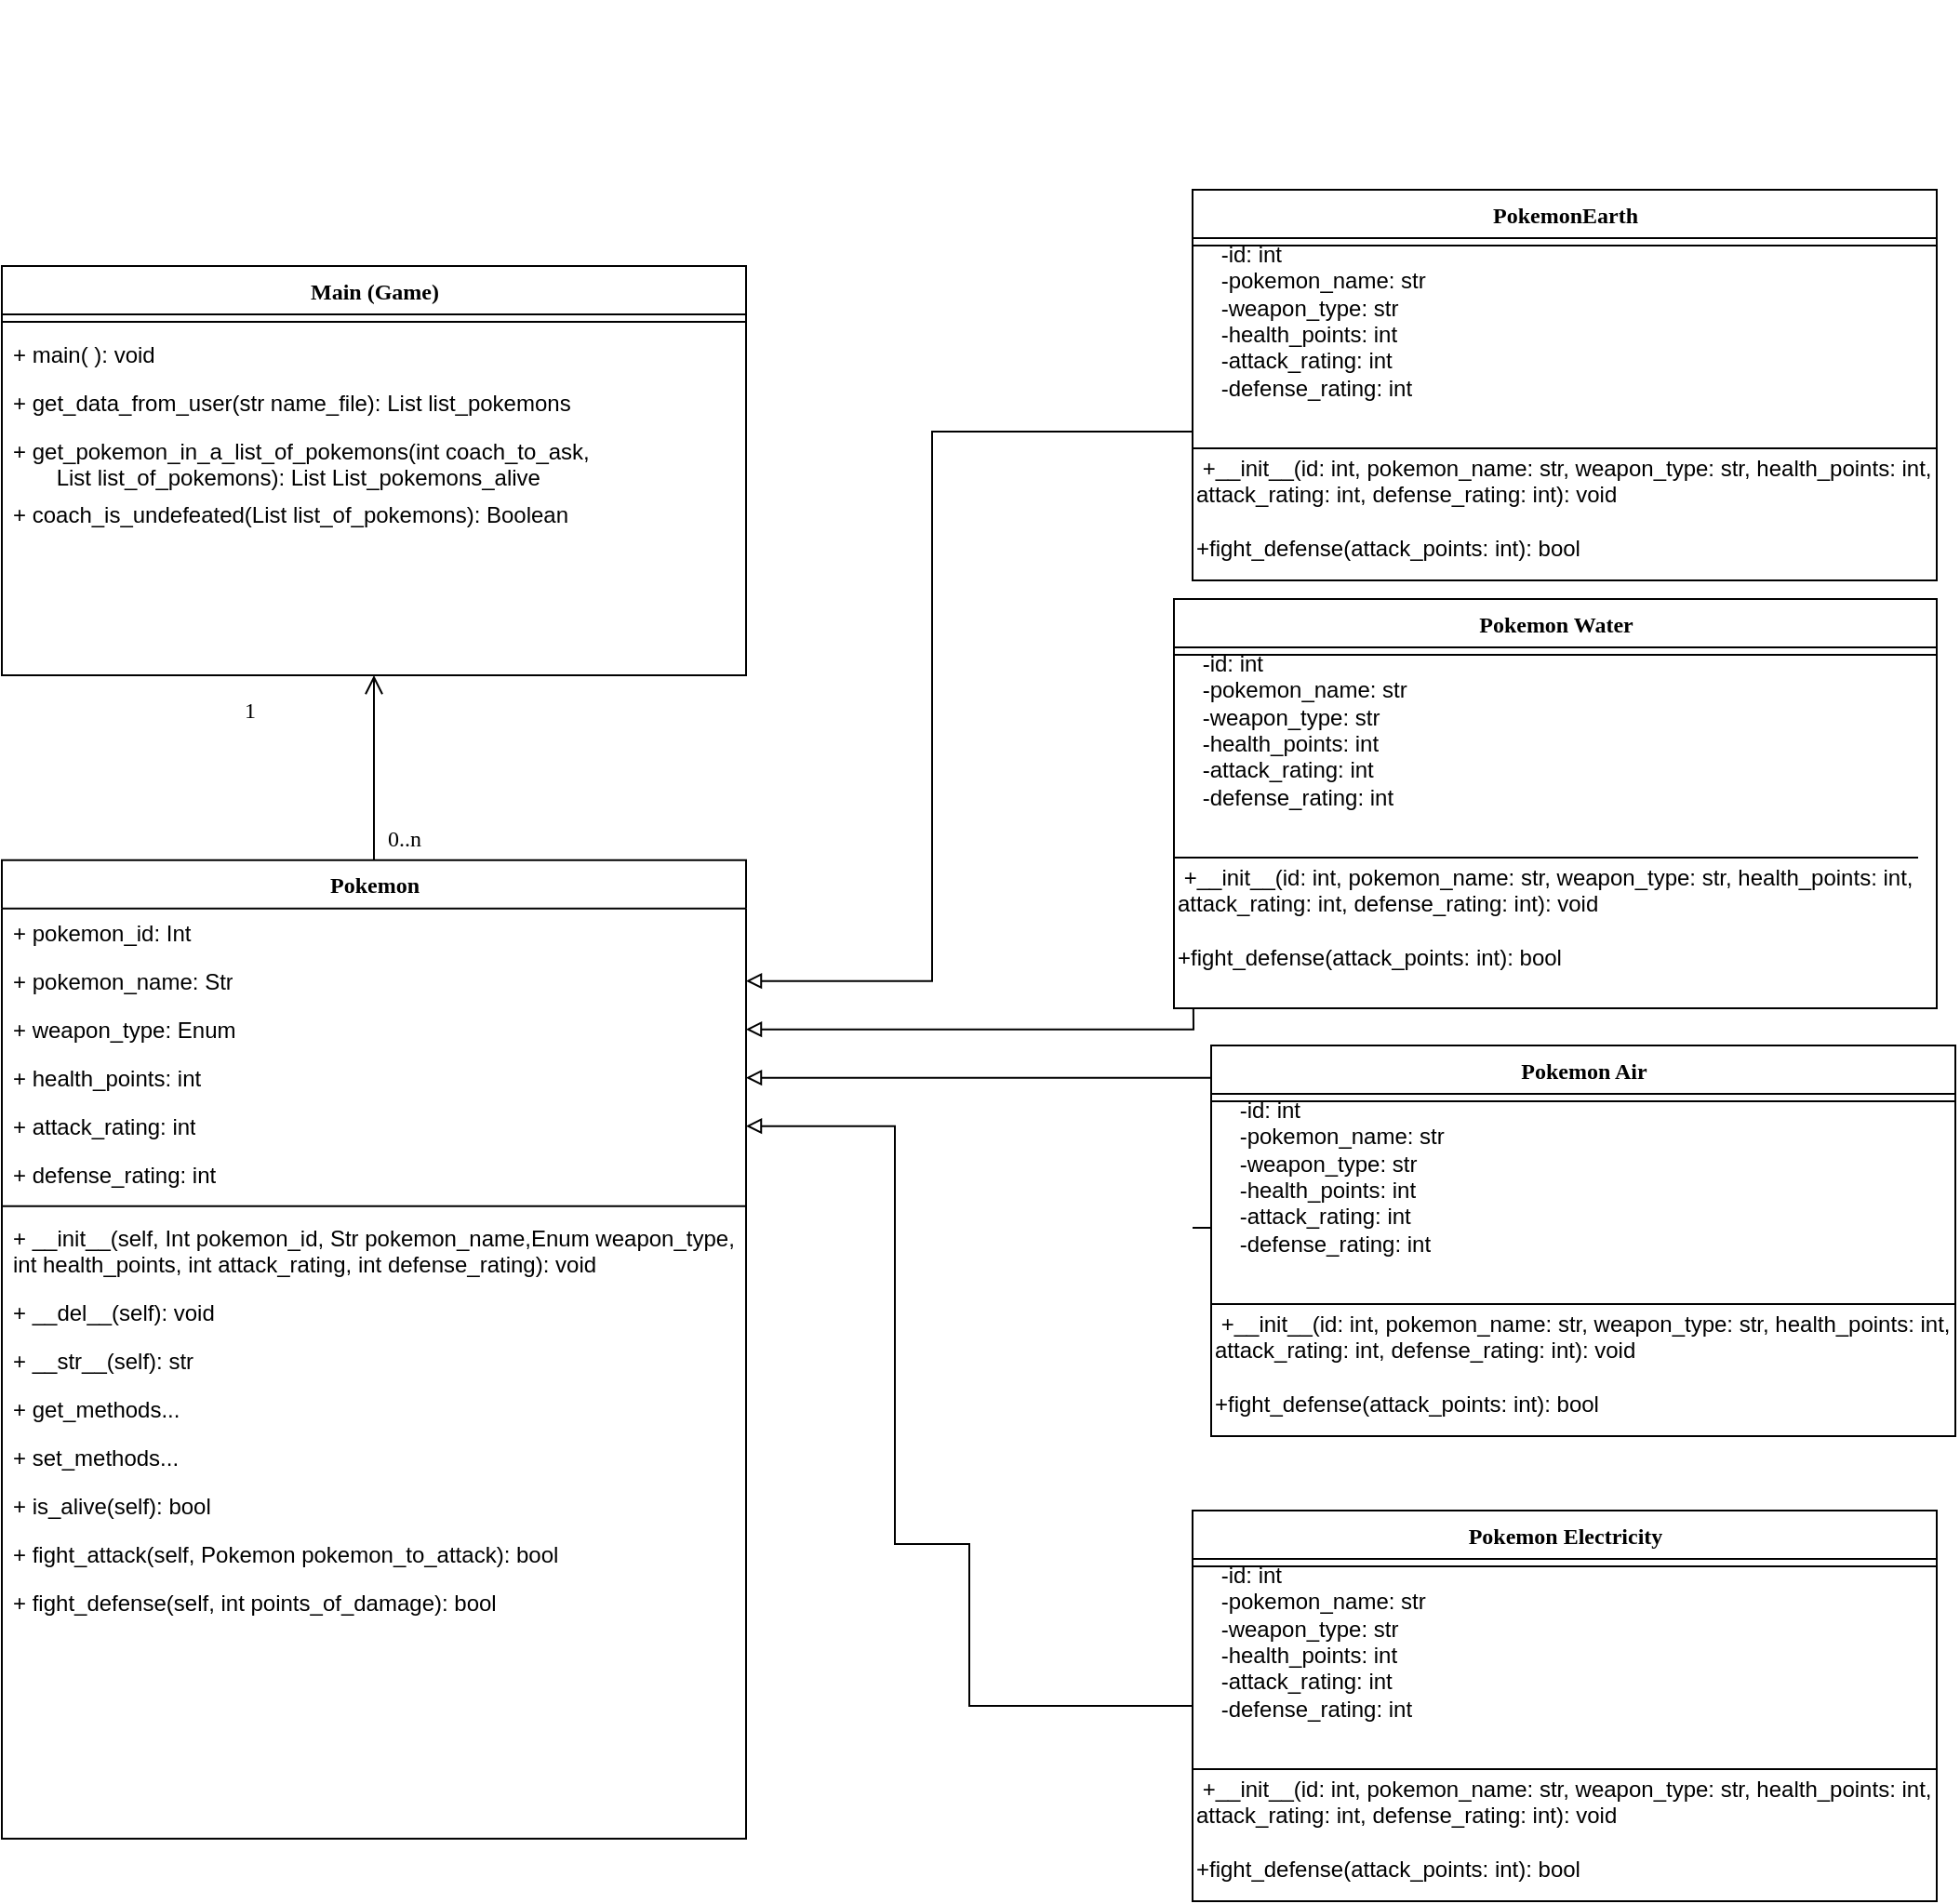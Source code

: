 <mxfile version="21.1.2" type="device" pages="2">
  <diagram name="UML" id="6133507b-19e7-1e82-6fc7-422aa6c4b21f">
    <mxGraphModel dx="1971" dy="2729" grid="1" gridSize="10" guides="1" tooltips="1" connect="1" arrows="1" fold="1" page="1" pageScale="1" pageWidth="1100" pageHeight="850" background="#ffffff" math="0" shadow="0">
      <root>
        <mxCell id="0" />
        <mxCell id="1" parent="0" />
        <mxCell id="NAiFexQSWN1Ocbff_MQO-10" value="Main (Game)" style="swimlane;html=1;fontStyle=1;align=center;verticalAlign=top;childLayout=stackLayout;horizontal=1;startSize=26;horizontalStack=0;resizeParent=1;resizeLast=0;collapsible=1;marginBottom=0;swimlaneFillColor=#ffffff;rounded=0;shadow=0;comic=0;labelBackgroundColor=none;strokeWidth=1;fillColor=none;fontFamily=Verdana;fontSize=12" parent="1" vertex="1">
          <mxGeometry x="40" y="-839" width="400" height="220" as="geometry" />
        </mxCell>
        <mxCell id="NAiFexQSWN1Ocbff_MQO-13" value="" style="line;html=1;strokeWidth=1;fillColor=none;align=left;verticalAlign=middle;spacingTop=-1;spacingLeft=3;spacingRight=3;rotatable=0;labelPosition=right;points=[];portConstraint=eastwest;" parent="NAiFexQSWN1Ocbff_MQO-10" vertex="1">
          <mxGeometry y="26" width="400" height="8" as="geometry" />
        </mxCell>
        <mxCell id="NAiFexQSWN1Ocbff_MQO-14" value="+ main( ): void" style="text;html=1;strokeColor=none;fillColor=none;align=left;verticalAlign=top;spacingLeft=4;spacingRight=4;whiteSpace=wrap;overflow=hidden;rotatable=0;points=[[0,0.5],[1,0.5]];portConstraint=eastwest;" parent="NAiFexQSWN1Ocbff_MQO-10" vertex="1">
          <mxGeometry y="34" width="400" height="26" as="geometry" />
        </mxCell>
        <mxCell id="NAiFexQSWN1Ocbff_MQO-15" value="+ get_data_from_user(str name_file): List list_pokemons" style="text;html=1;strokeColor=none;fillColor=none;align=left;verticalAlign=top;spacingLeft=4;spacingRight=4;whiteSpace=wrap;overflow=hidden;rotatable=0;points=[[0,0.5],[1,0.5]];portConstraint=eastwest;" parent="NAiFexQSWN1Ocbff_MQO-10" vertex="1">
          <mxGeometry y="60" width="400" height="26" as="geometry" />
        </mxCell>
        <mxCell id="7_PFd3bsl0oHoIgsr5rR-2" value="+ get_pokemon_in_a_list_of_pokemons(int coach_to_ask,&lt;br&gt;&amp;nbsp; &amp;nbsp; &amp;nbsp; &amp;nbsp;List list_of_pokemons): List List_pokemons_alive" style="text;html=1;strokeColor=none;fillColor=none;align=left;verticalAlign=top;spacingLeft=4;spacingRight=4;whiteSpace=wrap;overflow=hidden;rotatable=0;points=[[0,0.5],[1,0.5]];portConstraint=eastwest;" parent="NAiFexQSWN1Ocbff_MQO-10" vertex="1">
          <mxGeometry y="86" width="400" height="34" as="geometry" />
        </mxCell>
        <mxCell id="7_PFd3bsl0oHoIgsr5rR-3" value="+ coach_is_undefeated(List list_of_pokemons): Boolean" style="text;html=1;strokeColor=none;fillColor=none;align=left;verticalAlign=top;spacingLeft=4;spacingRight=4;whiteSpace=wrap;overflow=hidden;rotatable=0;points=[[0,0.5],[1,0.5]];portConstraint=eastwest;" parent="NAiFexQSWN1Ocbff_MQO-10" vertex="1">
          <mxGeometry y="120" width="400" height="26" as="geometry" />
        </mxCell>
        <mxCell id="NAiFexQSWN1Ocbff_MQO-63" style="edgeStyle=orthogonalEdgeStyle;rounded=0;orthogonalLoop=1;jettySize=auto;html=1;exitX=0;exitY=0.5;exitDx=0;exitDy=0;entryX=1;entryY=0.5;entryDx=0;entryDy=0;startArrow=none;startFill=0;endArrow=block;endFill=0;" parent="1" target="NAiFexQSWN1Ocbff_MQO-20" edge="1">
          <mxGeometry relative="1" as="geometry">
            <mxPoint x="680" y="-531" as="sourcePoint" />
          </mxGeometry>
        </mxCell>
        <mxCell id="NAiFexQSWN1Ocbff_MQO-64" style="edgeStyle=orthogonalEdgeStyle;rounded=0;orthogonalLoop=1;jettySize=auto;html=1;exitX=0;exitY=0.5;exitDx=0;exitDy=0;entryX=1;entryY=0.5;entryDx=0;entryDy=0;startArrow=none;startFill=0;endArrow=block;endFill=0;" parent="1" target="NAiFexQSWN1Ocbff_MQO-23" edge="1">
          <mxGeometry relative="1" as="geometry">
            <mxPoint x="680" y="-322" as="sourcePoint" />
            <Array as="points">
              <mxPoint x="690" y="-322" />
              <mxPoint x="690" y="-403" />
            </Array>
          </mxGeometry>
        </mxCell>
        <mxCell id="NAiFexQSWN1Ocbff_MQO-65" style="edgeStyle=orthogonalEdgeStyle;rounded=0;orthogonalLoop=1;jettySize=auto;html=1;exitX=0;exitY=0.5;exitDx=0;exitDy=0;startArrow=none;startFill=0;endArrow=block;endFill=0;entryX=1;entryY=0.5;entryDx=0;entryDy=0;" parent="1" target="kpdJz4LMRM3NphF6LxKS-1" edge="1">
          <mxGeometry relative="1" as="geometry">
            <mxPoint x="280" y="-400" as="targetPoint" />
            <Array as="points">
              <mxPoint x="680" y="-65" />
              <mxPoint x="560" y="-65" />
              <mxPoint x="560" y="-152" />
              <mxPoint x="520" y="-152" />
              <mxPoint x="520" y="-377" />
            </Array>
            <mxPoint x="680" y="-105" as="sourcePoint" />
          </mxGeometry>
        </mxCell>
        <mxCell id="NAiFexQSWN1Ocbff_MQO-18" value="Pokemon" style="swimlane;html=1;fontStyle=1;align=center;verticalAlign=top;childLayout=stackLayout;horizontal=1;startSize=26;horizontalStack=0;resizeParent=1;resizeLast=0;collapsible=1;marginBottom=0;swimlaneFillColor=#ffffff;rounded=0;shadow=0;comic=0;labelBackgroundColor=none;strokeWidth=1;fillColor=none;fontFamily=Verdana;fontSize=12" parent="1" vertex="1">
          <mxGeometry x="40" y="-519.64" width="400" height="526" as="geometry" />
        </mxCell>
        <mxCell id="7_PFd3bsl0oHoIgsr5rR-4" value="+ pokemon_id: Int" style="text;html=1;strokeColor=none;fillColor=none;align=left;verticalAlign=top;spacingLeft=4;spacingRight=4;whiteSpace=wrap;overflow=hidden;rotatable=0;points=[[0,0.5],[1,0.5]];portConstraint=eastwest;" parent="NAiFexQSWN1Ocbff_MQO-18" vertex="1">
          <mxGeometry y="26" width="400" height="26" as="geometry" />
        </mxCell>
        <mxCell id="NAiFexQSWN1Ocbff_MQO-19" value="+ pokemon_name: Str" style="text;html=1;strokeColor=none;fillColor=none;align=left;verticalAlign=top;spacingLeft=4;spacingRight=4;whiteSpace=wrap;overflow=hidden;rotatable=0;points=[[0,0.5],[1,0.5]];portConstraint=eastwest;" parent="NAiFexQSWN1Ocbff_MQO-18" vertex="1">
          <mxGeometry y="52" width="400" height="26" as="geometry" />
        </mxCell>
        <mxCell id="NAiFexQSWN1Ocbff_MQO-20" value="+ weapon_type: Enum" style="text;html=1;strokeColor=none;fillColor=none;align=left;verticalAlign=top;spacingLeft=4;spacingRight=4;whiteSpace=wrap;overflow=hidden;rotatable=0;points=[[0,0.5],[1,0.5]];portConstraint=eastwest;" parent="NAiFexQSWN1Ocbff_MQO-18" vertex="1">
          <mxGeometry y="78" width="400" height="26" as="geometry" />
        </mxCell>
        <mxCell id="NAiFexQSWN1Ocbff_MQO-23" value="+ health_points: int" style="text;html=1;strokeColor=none;fillColor=none;align=left;verticalAlign=top;spacingLeft=4;spacingRight=4;whiteSpace=wrap;overflow=hidden;rotatable=0;points=[[0,0.5],[1,0.5]];portConstraint=eastwest;" parent="NAiFexQSWN1Ocbff_MQO-18" vertex="1">
          <mxGeometry y="104" width="400" height="26" as="geometry" />
        </mxCell>
        <mxCell id="kpdJz4LMRM3NphF6LxKS-1" value="+ attack_rating: int" style="text;html=1;strokeColor=none;fillColor=none;align=left;verticalAlign=top;spacingLeft=4;spacingRight=4;whiteSpace=wrap;overflow=hidden;rotatable=0;points=[[0,0.5],[1,0.5]];portConstraint=eastwest;" parent="NAiFexQSWN1Ocbff_MQO-18" vertex="1">
          <mxGeometry y="130" width="400" height="26" as="geometry" />
        </mxCell>
        <mxCell id="kpdJz4LMRM3NphF6LxKS-3" value="+ defense_rating: int" style="text;html=1;strokeColor=none;fillColor=none;align=left;verticalAlign=top;spacingLeft=4;spacingRight=4;whiteSpace=wrap;overflow=hidden;rotatable=0;points=[[0,0.5],[1,0.5]];portConstraint=eastwest;" parent="NAiFexQSWN1Ocbff_MQO-18" vertex="1">
          <mxGeometry y="156" width="400" height="26" as="geometry" />
        </mxCell>
        <mxCell id="NAiFexQSWN1Ocbff_MQO-21" value="" style="line;html=1;strokeWidth=1;fillColor=none;align=left;verticalAlign=middle;spacingTop=-1;spacingLeft=3;spacingRight=3;rotatable=0;labelPosition=right;points=[];portConstraint=eastwest;" parent="NAiFexQSWN1Ocbff_MQO-18" vertex="1">
          <mxGeometry y="182" width="400" height="8" as="geometry" />
        </mxCell>
        <mxCell id="OvTA0m-3lmx1_Y0kkq5D-2" value="+ __init__(self, Int pokemon_id, Str pokemon_name,Enum weapon_type, int health_points, int attack_rating, int defense_rating): void" style="text;html=1;strokeColor=none;fillColor=none;align=left;verticalAlign=top;spacingLeft=4;spacingRight=4;whiteSpace=wrap;overflow=hidden;rotatable=0;points=[[0,0.5],[1,0.5]];portConstraint=eastwest;" parent="NAiFexQSWN1Ocbff_MQO-18" vertex="1">
          <mxGeometry y="190" width="400" height="40" as="geometry" />
        </mxCell>
        <mxCell id="7_PFd3bsl0oHoIgsr5rR-5" value="+ __del__(self): void" style="text;html=1;strokeColor=none;fillColor=none;align=left;verticalAlign=top;spacingLeft=4;spacingRight=4;whiteSpace=wrap;overflow=hidden;rotatable=0;points=[[0,0.5],[1,0.5]];portConstraint=eastwest;" parent="NAiFexQSWN1Ocbff_MQO-18" vertex="1">
          <mxGeometry y="230" width="400" height="26" as="geometry" />
        </mxCell>
        <mxCell id="kpdJz4LMRM3NphF6LxKS-5" value="+ __str__(self): str" style="text;html=1;strokeColor=none;fillColor=none;align=left;verticalAlign=top;spacingLeft=4;spacingRight=4;whiteSpace=wrap;overflow=hidden;rotatable=0;points=[[0,0.5],[1,0.5]];portConstraint=eastwest;" parent="NAiFexQSWN1Ocbff_MQO-18" vertex="1">
          <mxGeometry y="256" width="400" height="26" as="geometry" />
        </mxCell>
        <mxCell id="kpdJz4LMRM3NphF6LxKS-6" value="+ get_methods..." style="text;html=1;strokeColor=none;fillColor=none;align=left;verticalAlign=top;spacingLeft=4;spacingRight=4;whiteSpace=wrap;overflow=hidden;rotatable=0;points=[[0,0.5],[1,0.5]];portConstraint=eastwest;" parent="NAiFexQSWN1Ocbff_MQO-18" vertex="1">
          <mxGeometry y="282" width="400" height="26" as="geometry" />
        </mxCell>
        <mxCell id="kpdJz4LMRM3NphF6LxKS-7" value="+ set_methods..." style="text;html=1;strokeColor=none;fillColor=none;align=left;verticalAlign=top;spacingLeft=4;spacingRight=4;whiteSpace=wrap;overflow=hidden;rotatable=0;points=[[0,0.5],[1,0.5]];portConstraint=eastwest;" parent="NAiFexQSWN1Ocbff_MQO-18" vertex="1">
          <mxGeometry y="308" width="400" height="26" as="geometry" />
        </mxCell>
        <mxCell id="OvTA0m-3lmx1_Y0kkq5D-5" value="+ is_alive(self): bool" style="text;html=1;strokeColor=none;fillColor=none;align=left;verticalAlign=top;spacingLeft=4;spacingRight=4;whiteSpace=wrap;overflow=hidden;rotatable=0;points=[[0,0.5],[1,0.5]];portConstraint=eastwest;" parent="NAiFexQSWN1Ocbff_MQO-18" vertex="1">
          <mxGeometry y="334" width="400" height="26" as="geometry" />
        </mxCell>
        <mxCell id="OvTA0m-3lmx1_Y0kkq5D-3" value="+ fight_attack(self, Pokemon pokemon_to_attack): bool" style="text;html=1;strokeColor=none;fillColor=none;align=left;verticalAlign=top;spacingLeft=4;spacingRight=4;whiteSpace=wrap;overflow=hidden;rotatable=0;points=[[0,0.5],[1,0.5]];portConstraint=eastwest;" parent="NAiFexQSWN1Ocbff_MQO-18" vertex="1">
          <mxGeometry y="360" width="400" height="26" as="geometry" />
        </mxCell>
        <mxCell id="OvTA0m-3lmx1_Y0kkq5D-4" value="+ fight_defense(self, int points_of_damage): bool" style="text;html=1;strokeColor=none;fillColor=none;align=left;verticalAlign=top;spacingLeft=4;spacingRight=4;whiteSpace=wrap;overflow=hidden;rotatable=0;points=[[0,0.5],[1,0.5]];portConstraint=eastwest;" parent="NAiFexQSWN1Ocbff_MQO-18" vertex="1">
          <mxGeometry y="386" width="400" height="26" as="geometry" />
        </mxCell>
        <mxCell id="NAiFexQSWN1Ocbff_MQO-57" style="edgeStyle=orthogonalEdgeStyle;rounded=0;html=1;labelBackgroundColor=none;startArrow=open;startFill=0;startSize=8;endArrow=none;endFill=0;endSize=16;fontFamily=Verdana;fontSize=12;entryX=0.5;entryY=0;entryDx=0;entryDy=0;exitX=0.5;exitY=1;exitDx=0;exitDy=0;" parent="1" source="NAiFexQSWN1Ocbff_MQO-10" target="NAiFexQSWN1Ocbff_MQO-18" edge="1">
          <mxGeometry relative="1" as="geometry">
            <Array as="points" />
            <mxPoint x="180" y="-598" as="sourcePoint" />
            <mxPoint x="100.0" y="-560" as="targetPoint" />
          </mxGeometry>
        </mxCell>
        <mxCell id="NAiFexQSWN1Ocbff_MQO-58" value="0..n" style="text;html=1;resizable=0;points=[];align=center;verticalAlign=middle;labelBackgroundColor=#ffffff;fontSize=12;fontFamily=Verdana" parent="NAiFexQSWN1Ocbff_MQO-57" vertex="1" connectable="0">
          <mxGeometry x="0.858" y="2" relative="1" as="geometry">
            <mxPoint x="14.01" y="-4.69" as="offset" />
          </mxGeometry>
        </mxCell>
        <mxCell id="7_PFd3bsl0oHoIgsr5rR-1" value="1&lt;br&gt;" style="text;html=1;resizable=0;points=[];align=center;verticalAlign=middle;labelBackgroundColor=#ffffff;fontSize=12;fontFamily=Verdana" parent="1" vertex="1" connectable="0">
          <mxGeometry x="266.01" y="-526.69" as="geometry">
            <mxPoint x="-93" y="-74" as="offset" />
          </mxGeometry>
        </mxCell>
        <mxCell id="7_PFd3bsl0oHoIgsr5rR-6" value="PokemonEarth" style="swimlane;html=1;fontStyle=1;align=center;verticalAlign=top;childLayout=stackLayout;horizontal=1;startSize=26;horizontalStack=0;resizeParent=1;resizeLast=0;collapsible=1;marginBottom=0;swimlaneFillColor=#ffffff;rounded=0;shadow=0;comic=0;labelBackgroundColor=none;strokeWidth=1;fillColor=none;fontFamily=Verdana;fontSize=12" parent="1" vertex="1">
          <mxGeometry x="680" y="-880" width="400" height="210" as="geometry" />
        </mxCell>
        <mxCell id="7_PFd3bsl0oHoIgsr5rR-7" value="" style="line;html=1;strokeWidth=1;fillColor=none;align=left;verticalAlign=middle;spacingTop=-1;spacingLeft=3;spacingRight=3;rotatable=0;labelPosition=right;points=[];portConstraint=eastwest;" parent="7_PFd3bsl0oHoIgsr5rR-6" vertex="1">
          <mxGeometry y="26" width="400" height="8" as="geometry" />
        </mxCell>
        <mxCell id="SeX45zQaLbqD9EpHnS96-3" value="" style="endArrow=none;html=1;rounded=0;" edge="1" parent="7_PFd3bsl0oHoIgsr5rR-6">
          <mxGeometry width="50" height="50" relative="1" as="geometry">
            <mxPoint y="139" as="sourcePoint" />
            <mxPoint x="400" y="139" as="targetPoint" />
          </mxGeometry>
        </mxCell>
        <mxCell id="SeX45zQaLbqD9EpHnS96-2" value="&lt;br&gt;&lt;br&gt;&lt;br&gt;&lt;br&gt;&lt;br&gt;&lt;br&gt;&lt;br&gt;&lt;br&gt;&lt;br&gt;&amp;nbsp; &amp;nbsp; -id: int&lt;br&gt;&lt;div&gt;&amp;nbsp; &amp;nbsp; -pokemon_name: str&lt;/div&gt;&lt;div&gt;&amp;nbsp; &amp;nbsp; -weapon_type: str&lt;/div&gt;&lt;div&gt;&amp;nbsp; &amp;nbsp; -health_points: int&lt;/div&gt;&lt;div&gt;&amp;nbsp; &amp;nbsp; -attack_rating: int&lt;/div&gt;&lt;div&gt;&amp;nbsp; &amp;nbsp; -defense_rating: int&lt;/div&gt;&lt;div&gt;&lt;br&gt;&lt;/div&gt;&lt;div&gt;&lt;br&gt;&lt;/div&gt;&lt;div&gt;&lt;div style=&quot;border-color: var(--border-color);&quot;&gt;&amp;nbsp;+__init__(id: int, pokemon_name: str, weapon_type: str, health_points: int, attack_rating: int, defense_rating: int): void&lt;/div&gt;&lt;div style=&quot;border-color: var(--border-color);&quot;&gt;&lt;span style=&quot;background-color: initial;&quot;&gt;&lt;br&gt;&lt;/span&gt;&lt;/div&gt;&lt;div style=&quot;border-color: var(--border-color);&quot;&gt;&lt;span style=&quot;background-color: initial;&quot;&gt;+fight_defense(attack_points: int): bool&lt;/span&gt;&lt;br&gt;&lt;/div&gt;&lt;/div&gt;" style="text;html=1;strokeColor=none;fillColor=none;align=left;verticalAlign=middle;whiteSpace=wrap;rounded=0;" vertex="1" parent="7_PFd3bsl0oHoIgsr5rR-6">
          <mxGeometry y="34" width="400" height="30" as="geometry" />
        </mxCell>
        <mxCell id="7_PFd3bsl0oHoIgsr5rR-8" style="edgeStyle=orthogonalEdgeStyle;rounded=0;orthogonalLoop=1;jettySize=auto;html=1;exitX=0;exitY=0.5;exitDx=0;exitDy=0;entryX=1;entryY=0.5;entryDx=0;entryDy=0;startArrow=none;startFill=0;endArrow=block;endFill=0;" parent="1" source="7_PFd3bsl0oHoIgsr5rR-6" target="NAiFexQSWN1Ocbff_MQO-19" edge="1">
          <mxGeometry relative="1" as="geometry">
            <mxPoint x="690" y="-521" as="sourcePoint" />
            <mxPoint x="450" y="-418.64" as="targetPoint" />
            <Array as="points">
              <mxPoint x="540" y="-750" />
              <mxPoint x="540" y="-455" />
            </Array>
          </mxGeometry>
        </mxCell>
        <mxCell id="SeX45zQaLbqD9EpHnS96-14" value="Pokemon Water" style="swimlane;html=1;fontStyle=1;align=center;verticalAlign=top;childLayout=stackLayout;horizontal=1;startSize=26;horizontalStack=0;resizeParent=1;resizeLast=0;collapsible=1;marginBottom=0;swimlaneFillColor=#ffffff;rounded=0;shadow=0;comic=0;labelBackgroundColor=none;strokeWidth=1;fillColor=none;fontFamily=Verdana;fontSize=12" vertex="1" parent="1">
          <mxGeometry x="670" y="-660" width="410" height="220" as="geometry" />
        </mxCell>
        <mxCell id="SeX45zQaLbqD9EpHnS96-15" value="" style="line;html=1;strokeWidth=1;fillColor=none;align=left;verticalAlign=middle;spacingTop=-1;spacingLeft=3;spacingRight=3;rotatable=0;labelPosition=right;points=[];portConstraint=eastwest;" vertex="1" parent="SeX45zQaLbqD9EpHnS96-14">
          <mxGeometry y="26" width="410" height="8" as="geometry" />
        </mxCell>
        <mxCell id="SeX45zQaLbqD9EpHnS96-16" value="" style="endArrow=none;html=1;rounded=0;" edge="1" parent="SeX45zQaLbqD9EpHnS96-14">
          <mxGeometry width="50" height="50" relative="1" as="geometry">
            <mxPoint y="139" as="sourcePoint" />
            <mxPoint x="400" y="139" as="targetPoint" />
          </mxGeometry>
        </mxCell>
        <mxCell id="SeX45zQaLbqD9EpHnS96-17" value="&lt;br&gt;&lt;br&gt;&lt;br&gt;&lt;br&gt;&lt;br&gt;&lt;br&gt;&lt;br&gt;&lt;br&gt;&lt;br&gt;&amp;nbsp; &amp;nbsp; -id: int&lt;br&gt;&lt;div&gt;&amp;nbsp; &amp;nbsp; -pokemon_name: str&lt;/div&gt;&lt;div&gt;&amp;nbsp; &amp;nbsp; -weapon_type: str&lt;/div&gt;&lt;div&gt;&amp;nbsp; &amp;nbsp; -health_points: int&lt;/div&gt;&lt;div&gt;&amp;nbsp; &amp;nbsp; -attack_rating: int&lt;/div&gt;&lt;div&gt;&amp;nbsp; &amp;nbsp; -defense_rating: int&lt;/div&gt;&lt;div&gt;&lt;br&gt;&lt;/div&gt;&lt;div&gt;&lt;br&gt;&lt;/div&gt;&lt;div&gt;&lt;div style=&quot;border-color: var(--border-color);&quot;&gt;&amp;nbsp;+__init__(id: int, pokemon_name: str, weapon_type: str, health_points: int, attack_rating: int, defense_rating: int): void&lt;/div&gt;&lt;div style=&quot;border-color: var(--border-color);&quot;&gt;&lt;span style=&quot;background-color: initial;&quot;&gt;&lt;br&gt;&lt;/span&gt;&lt;/div&gt;&lt;div style=&quot;border-color: var(--border-color);&quot;&gt;&lt;span style=&quot;background-color: initial;&quot;&gt;+fight_defense(attack_points: int): bool&lt;/span&gt;&lt;br&gt;&lt;/div&gt;&lt;/div&gt;" style="text;html=1;strokeColor=none;fillColor=none;align=left;verticalAlign=middle;whiteSpace=wrap;rounded=0;" vertex="1" parent="SeX45zQaLbqD9EpHnS96-14">
          <mxGeometry y="34" width="410" height="30" as="geometry" />
        </mxCell>
        <mxCell id="SeX45zQaLbqD9EpHnS96-18" value="Pokemon Air" style="swimlane;html=1;fontStyle=1;align=center;verticalAlign=top;childLayout=stackLayout;horizontal=1;startSize=26;horizontalStack=0;resizeParent=1;resizeLast=0;collapsible=1;marginBottom=0;swimlaneFillColor=#ffffff;rounded=0;shadow=0;comic=0;labelBackgroundColor=none;strokeWidth=1;fillColor=none;fontFamily=Verdana;fontSize=12" vertex="1" parent="1">
          <mxGeometry x="690" y="-420" width="400" height="210" as="geometry" />
        </mxCell>
        <mxCell id="SeX45zQaLbqD9EpHnS96-19" value="" style="line;html=1;strokeWidth=1;fillColor=none;align=left;verticalAlign=middle;spacingTop=-1;spacingLeft=3;spacingRight=3;rotatable=0;labelPosition=right;points=[];portConstraint=eastwest;" vertex="1" parent="SeX45zQaLbqD9EpHnS96-18">
          <mxGeometry y="26" width="400" height="8" as="geometry" />
        </mxCell>
        <mxCell id="SeX45zQaLbqD9EpHnS96-20" value="" style="endArrow=none;html=1;rounded=0;" edge="1" parent="SeX45zQaLbqD9EpHnS96-18">
          <mxGeometry width="50" height="50" relative="1" as="geometry">
            <mxPoint y="139" as="sourcePoint" />
            <mxPoint x="400" y="139" as="targetPoint" />
          </mxGeometry>
        </mxCell>
        <mxCell id="SeX45zQaLbqD9EpHnS96-21" value="&lt;br&gt;&lt;br&gt;&lt;br&gt;&lt;br&gt;&lt;br&gt;&lt;br&gt;&lt;br&gt;&lt;br&gt;&lt;br&gt;&amp;nbsp; &amp;nbsp; -id: int&lt;br&gt;&lt;div&gt;&amp;nbsp; &amp;nbsp; -pokemon_name: str&lt;/div&gt;&lt;div&gt;&amp;nbsp; &amp;nbsp; -weapon_type: str&lt;/div&gt;&lt;div&gt;&amp;nbsp; &amp;nbsp; -health_points: int&lt;/div&gt;&lt;div&gt;&amp;nbsp; &amp;nbsp; -attack_rating: int&lt;/div&gt;&lt;div&gt;&amp;nbsp; &amp;nbsp; -defense_rating: int&lt;/div&gt;&lt;div&gt;&lt;br&gt;&lt;/div&gt;&lt;div&gt;&lt;br&gt;&lt;/div&gt;&lt;div&gt;&lt;div style=&quot;border-color: var(--border-color);&quot;&gt;&amp;nbsp;+__init__(id: int, pokemon_name: str, weapon_type: str, health_points: int, attack_rating: int, defense_rating: int): void&lt;/div&gt;&lt;div style=&quot;border-color: var(--border-color);&quot;&gt;&lt;span style=&quot;background-color: initial;&quot;&gt;&lt;br&gt;&lt;/span&gt;&lt;/div&gt;&lt;div style=&quot;border-color: var(--border-color);&quot;&gt;&lt;span style=&quot;background-color: initial;&quot;&gt;+fight_defense(attack_points: int): bool&lt;/span&gt;&lt;br&gt;&lt;/div&gt;&lt;/div&gt;" style="text;html=1;strokeColor=none;fillColor=none;align=left;verticalAlign=middle;whiteSpace=wrap;rounded=0;" vertex="1" parent="SeX45zQaLbqD9EpHnS96-18">
          <mxGeometry y="34" width="400" height="30" as="geometry" />
        </mxCell>
        <mxCell id="SeX45zQaLbqD9EpHnS96-24" value="Pokemon Electricity" style="swimlane;html=1;fontStyle=1;align=center;verticalAlign=top;childLayout=stackLayout;horizontal=1;startSize=26;horizontalStack=0;resizeParent=1;resizeLast=0;collapsible=1;marginBottom=0;swimlaneFillColor=#ffffff;rounded=0;shadow=0;comic=0;labelBackgroundColor=none;strokeWidth=1;fillColor=none;fontFamily=Verdana;fontSize=12" vertex="1" parent="1">
          <mxGeometry x="680" y="-170" width="400" height="210" as="geometry" />
        </mxCell>
        <mxCell id="SeX45zQaLbqD9EpHnS96-25" value="" style="line;html=1;strokeWidth=1;fillColor=none;align=left;verticalAlign=middle;spacingTop=-1;spacingLeft=3;spacingRight=3;rotatable=0;labelPosition=right;points=[];portConstraint=eastwest;" vertex="1" parent="SeX45zQaLbqD9EpHnS96-24">
          <mxGeometry y="26" width="400" height="8" as="geometry" />
        </mxCell>
        <mxCell id="SeX45zQaLbqD9EpHnS96-26" value="" style="endArrow=none;html=1;rounded=0;" edge="1" parent="SeX45zQaLbqD9EpHnS96-24">
          <mxGeometry width="50" height="50" relative="1" as="geometry">
            <mxPoint y="139" as="sourcePoint" />
            <mxPoint x="400" y="139" as="targetPoint" />
          </mxGeometry>
        </mxCell>
        <mxCell id="SeX45zQaLbqD9EpHnS96-27" value="&lt;br&gt;&lt;br&gt;&lt;br&gt;&lt;br&gt;&lt;br&gt;&lt;br&gt;&lt;br&gt;&lt;br&gt;&lt;br&gt;&amp;nbsp; &amp;nbsp; -id: int&lt;br&gt;&lt;div&gt;&amp;nbsp; &amp;nbsp; -pokemon_name: str&lt;/div&gt;&lt;div&gt;&amp;nbsp; &amp;nbsp; -weapon_type: str&lt;/div&gt;&lt;div&gt;&amp;nbsp; &amp;nbsp; -health_points: int&lt;/div&gt;&lt;div&gt;&amp;nbsp; &amp;nbsp; -attack_rating: int&lt;/div&gt;&lt;div&gt;&amp;nbsp; &amp;nbsp; -defense_rating: int&lt;/div&gt;&lt;div&gt;&lt;br&gt;&lt;/div&gt;&lt;div&gt;&lt;br&gt;&lt;/div&gt;&lt;div&gt;&lt;div style=&quot;border-color: var(--border-color);&quot;&gt;&amp;nbsp;+__init__(id: int, pokemon_name: str, weapon_type: str, health_points: int, attack_rating: int, defense_rating: int): void&lt;/div&gt;&lt;div style=&quot;border-color: var(--border-color);&quot;&gt;&lt;span style=&quot;background-color: initial;&quot;&gt;&lt;br&gt;&lt;/span&gt;&lt;/div&gt;&lt;div style=&quot;border-color: var(--border-color);&quot;&gt;&lt;span style=&quot;background-color: initial;&quot;&gt;+fight_defense(attack_points: int): bool&lt;/span&gt;&lt;br&gt;&lt;/div&gt;&lt;/div&gt;" style="text;html=1;strokeColor=none;fillColor=none;align=left;verticalAlign=middle;whiteSpace=wrap;rounded=0;" vertex="1" parent="SeX45zQaLbqD9EpHnS96-24">
          <mxGeometry y="34" width="400" height="30" as="geometry" />
        </mxCell>
      </root>
    </mxGraphModel>
  </diagram>
  <diagram id="fq1as8S1SG-cgDfV3Fgx" name="Flowchart">
    <mxGraphModel dx="1478" dy="772" grid="1" gridSize="10" guides="1" tooltips="1" connect="1" arrows="1" fold="1" page="1" pageScale="1" pageWidth="827" pageHeight="1169" math="0" shadow="0">
      <root>
        <mxCell id="bN-581mGkX1saQnBdqKh-0" />
        <mxCell id="bN-581mGkX1saQnBdqKh-1" parent="bN-581mGkX1saQnBdqKh-0" />
        <mxCell id="bN-581mGkX1saQnBdqKh-2" value="" style="edgeStyle=orthogonalEdgeStyle;rounded=0;orthogonalLoop=1;jettySize=auto;html=1;startArrow=block;startFill=1;endArrow=none;endFill=0;" parent="bN-581mGkX1saQnBdqKh-1" source="bN-581mGkX1saQnBdqKh-4" target="bN-581mGkX1saQnBdqKh-7" edge="1">
          <mxGeometry relative="1" as="geometry" />
        </mxCell>
        <mxCell id="bN-581mGkX1saQnBdqKh-3" value="" style="edgeStyle=orthogonalEdgeStyle;rounded=0;orthogonalLoop=1;jettySize=auto;html=1;startArrow=none;startFill=0;endArrow=block;endFill=1;" parent="bN-581mGkX1saQnBdqKh-1" source="bN-581mGkX1saQnBdqKh-4" target="bN-581mGkX1saQnBdqKh-6" edge="1">
          <mxGeometry relative="1" as="geometry" />
        </mxCell>
        <mxCell id="bN-581mGkX1saQnBdqKh-4" value="Get configuration for Game User 1" style="rounded=1;whiteSpace=wrap;html=1;fontSize=12;glass=0;strokeWidth=1;shadow=0;" parent="bN-581mGkX1saQnBdqKh-1" vertex="1">
          <mxGeometry x="85" y="100" width="120" height="40" as="geometry" />
        </mxCell>
        <mxCell id="bN-581mGkX1saQnBdqKh-5" style="edgeStyle=orthogonalEdgeStyle;rounded=0;orthogonalLoop=1;jettySize=auto;html=1;exitX=0.5;exitY=1;exitDx=0;exitDy=0;entryX=0.5;entryY=0;entryDx=0;entryDy=0;startArrow=none;startFill=0;endArrow=block;endFill=1;" parent="bN-581mGkX1saQnBdqKh-1" source="bN-581mGkX1saQnBdqKh-6" edge="1">
          <mxGeometry relative="1" as="geometry">
            <mxPoint x="145" y="242" as="targetPoint" />
          </mxGeometry>
        </mxCell>
        <mxCell id="bN-581mGkX1saQnBdqKh-6" value="Get configuration for Game User 2" style="rounded=1;whiteSpace=wrap;html=1;fontSize=12;glass=0;strokeWidth=1;shadow=0;" parent="bN-581mGkX1saQnBdqKh-1" vertex="1">
          <mxGeometry x="85" y="175" width="120" height="40" as="geometry" />
        </mxCell>
        <mxCell id="bN-581mGkX1saQnBdqKh-7" value="Init" style="rounded=1;whiteSpace=wrap;html=1;fontSize=12;glass=0;strokeWidth=1;shadow=0;" parent="bN-581mGkX1saQnBdqKh-1" vertex="1">
          <mxGeometry x="85" y="30" width="120" height="40" as="geometry" />
        </mxCell>
        <mxCell id="Y11VyXxBffoLsdAoIsDr-5" value="" style="edgeStyle=orthogonalEdgeStyle;rounded=0;orthogonalLoop=1;jettySize=auto;html=1;" parent="bN-581mGkX1saQnBdqKh-1" source="bN-581mGkX1saQnBdqKh-11" target="Y11VyXxBffoLsdAoIsDr-4" edge="1">
          <mxGeometry relative="1" as="geometry" />
        </mxCell>
        <mxCell id="bN-581mGkX1saQnBdqKh-11" value="&lt;span&gt;The Game starts&lt;/span&gt;" style="rounded=1;whiteSpace=wrap;html=1;fontSize=12;glass=0;strokeWidth=1;shadow=0;" parent="bN-581mGkX1saQnBdqKh-1" vertex="1">
          <mxGeometry x="85" y="240" width="120" height="40" as="geometry" />
        </mxCell>
        <mxCell id="bN-581mGkX1saQnBdqKh-12" style="edgeStyle=orthogonalEdgeStyle;rounded=0;orthogonalLoop=1;jettySize=auto;html=1;exitX=0.5;exitY=1;exitDx=0;exitDy=0;entryX=0.5;entryY=0;entryDx=0;entryDy=0;startArrow=none;startFill=0;endArrow=block;endFill=1;" parent="bN-581mGkX1saQnBdqKh-1" source="bN-581mGkX1saQnBdqKh-14" target="bN-581mGkX1saQnBdqKh-16" edge="1">
          <mxGeometry relative="1" as="geometry" />
        </mxCell>
        <mxCell id="Y11VyXxBffoLsdAoIsDr-16" value="" style="edgeStyle=orthogonalEdgeStyle;rounded=0;orthogonalLoop=1;jettySize=auto;html=1;" parent="bN-581mGkX1saQnBdqKh-1" source="bN-581mGkX1saQnBdqKh-14" target="Y11VyXxBffoLsdAoIsDr-15" edge="1">
          <mxGeometry relative="1" as="geometry" />
        </mxCell>
        <mxCell id="bN-581mGkX1saQnBdqKh-14" value="&lt;span&gt;Coach 1 is undefeated&lt;br&gt;and Coach 2 is undefeated&lt;/span&gt;" style="rhombus;whiteSpace=wrap;html=1;shadow=0;fontFamily=Helvetica;fontSize=12;align=center;strokeWidth=1;spacing=6;spacingTop=-4;" parent="bN-581mGkX1saQnBdqKh-1" vertex="1">
          <mxGeometry x="40" y="480" width="210" height="140" as="geometry" />
        </mxCell>
        <mxCell id="bN-581mGkX1saQnBdqKh-15" style="edgeStyle=orthogonalEdgeStyle;rounded=0;orthogonalLoop=1;jettySize=auto;html=1;exitX=0.5;exitY=1;exitDx=0;exitDy=0;entryX=0.5;entryY=0;entryDx=0;entryDy=0;startArrow=none;startFill=0;endArrow=block;endFill=1;" parent="bN-581mGkX1saQnBdqKh-1" source="bN-581mGkX1saQnBdqKh-16" target="bN-581mGkX1saQnBdqKh-18" edge="1">
          <mxGeometry relative="1" as="geometry" />
        </mxCell>
        <mxCell id="bN-581mGkX1saQnBdqKh-16" value="&lt;span&gt;The Game ends&lt;/span&gt;" style="rounded=1;whiteSpace=wrap;html=1;fontSize=12;glass=0;strokeWidth=1;shadow=0;" parent="bN-581mGkX1saQnBdqKh-1" vertex="1">
          <mxGeometry x="85" y="665" width="120" height="40" as="geometry" />
        </mxCell>
        <mxCell id="bN-581mGkX1saQnBdqKh-17" value="NO" style="text;html=1;align=center;verticalAlign=middle;resizable=0;points=[];autosize=1;" parent="bN-581mGkX1saQnBdqKh-1" vertex="1">
          <mxGeometry x="109" y="630" width="30" height="20" as="geometry" />
        </mxCell>
        <mxCell id="bN-581mGkX1saQnBdqKh-23" style="edgeStyle=orthogonalEdgeStyle;rounded=0;orthogonalLoop=1;jettySize=auto;html=1;exitX=0.5;exitY=1;exitDx=0;exitDy=0;" parent="bN-581mGkX1saQnBdqKh-1" source="bN-581mGkX1saQnBdqKh-18" target="bN-581mGkX1saQnBdqKh-22" edge="1">
          <mxGeometry relative="1" as="geometry" />
        </mxCell>
        <mxCell id="bN-581mGkX1saQnBdqKh-18" value="&lt;span&gt;Shows the Winner&lt;/span&gt;" style="rounded=1;whiteSpace=wrap;html=1;fontSize=12;glass=0;strokeWidth=1;shadow=0;" parent="bN-581mGkX1saQnBdqKh-1" vertex="1">
          <mxGeometry x="85" y="740" width="120" height="40" as="geometry" />
        </mxCell>
        <mxCell id="bN-581mGkX1saQnBdqKh-21" value="YES" style="text;html=1;strokeColor=none;fillColor=none;align=center;verticalAlign=middle;whiteSpace=wrap;rounded=0;" parent="bN-581mGkX1saQnBdqKh-1" vertex="1">
          <mxGeometry x="260" y="520" width="40" height="20" as="geometry" />
        </mxCell>
        <mxCell id="bN-581mGkX1saQnBdqKh-22" value="&lt;span&gt;Shows the Statistics of each Team&lt;/span&gt;" style="rounded=1;whiteSpace=wrap;html=1;fontSize=12;glass=0;strokeWidth=1;shadow=0;" parent="bN-581mGkX1saQnBdqKh-1" vertex="1">
          <mxGeometry x="85" y="820" width="120" height="40" as="geometry" />
        </mxCell>
        <mxCell id="Y11VyXxBffoLsdAoIsDr-7" value="" style="edgeStyle=orthogonalEdgeStyle;rounded=0;orthogonalLoop=1;jettySize=auto;html=1;" parent="bN-581mGkX1saQnBdqKh-1" source="Y11VyXxBffoLsdAoIsDr-4" target="Y11VyXxBffoLsdAoIsDr-6" edge="1">
          <mxGeometry relative="1" as="geometry" />
        </mxCell>
        <mxCell id="Y11VyXxBffoLsdAoIsDr-4" value="&lt;span&gt;Make a copy of list of Pokemon alives for both coaches&lt;/span&gt;" style="rounded=1;whiteSpace=wrap;html=1;fontSize=12;glass=0;strokeWidth=1;shadow=0;" parent="bN-581mGkX1saQnBdqKh-1" vertex="1">
          <mxGeometry x="85" y="300" width="120" height="50" as="geometry" />
        </mxCell>
        <mxCell id="Y11VyXxBffoLsdAoIsDr-8" value="" style="edgeStyle=orthogonalEdgeStyle;rounded=0;orthogonalLoop=1;jettySize=auto;html=1;" parent="bN-581mGkX1saQnBdqKh-1" source="Y11VyXxBffoLsdAoIsDr-6" target="bN-581mGkX1saQnBdqKh-14" edge="1">
          <mxGeometry relative="1" as="geometry" />
        </mxCell>
        <mxCell id="Y11VyXxBffoLsdAoIsDr-6" value="Select first Pokemon for both coaches" style="shape=parallelogram;perimeter=parallelogramPerimeter;whiteSpace=wrap;html=1;fixedSize=1;rounded=1;shadow=0;strokeWidth=1;glass=0;" parent="bN-581mGkX1saQnBdqKh-1" vertex="1">
          <mxGeometry x="85" y="370" width="120" height="60" as="geometry" />
        </mxCell>
        <mxCell id="Y11VyXxBffoLsdAoIsDr-19" value="" style="edgeStyle=orthogonalEdgeStyle;rounded=0;orthogonalLoop=1;jettySize=auto;html=1;" parent="bN-581mGkX1saQnBdqKh-1" source="Y11VyXxBffoLsdAoIsDr-15" target="Y11VyXxBffoLsdAoIsDr-18" edge="1">
          <mxGeometry relative="1" as="geometry" />
        </mxCell>
        <mxCell id="Y11VyXxBffoLsdAoIsDr-23" value="" style="edgeStyle=orthogonalEdgeStyle;rounded=0;orthogonalLoop=1;jettySize=auto;html=1;" parent="bN-581mGkX1saQnBdqKh-1" source="Y11VyXxBffoLsdAoIsDr-15" target="Y11VyXxBffoLsdAoIsDr-22" edge="1">
          <mxGeometry relative="1" as="geometry" />
        </mxCell>
        <mxCell id="Y11VyXxBffoLsdAoIsDr-15" value="Pokemon of coach 1 is alive?" style="rhombus;whiteSpace=wrap;html=1;shadow=0;strokeWidth=1;spacing=6;spacingTop=-4;" parent="bN-581mGkX1saQnBdqKh-1" vertex="1">
          <mxGeometry x="320" y="480" width="145" height="140" as="geometry" />
        </mxCell>
        <mxCell id="Y11VyXxBffoLsdAoIsDr-37" style="edgeStyle=orthogonalEdgeStyle;rounded=0;orthogonalLoop=1;jettySize=auto;html=1;entryX=0.5;entryY=0;entryDx=0;entryDy=0;" parent="bN-581mGkX1saQnBdqKh-1" source="Y11VyXxBffoLsdAoIsDr-18" target="bN-581mGkX1saQnBdqKh-14" edge="1">
          <mxGeometry relative="1" as="geometry">
            <mxPoint x="770" y="450" as="targetPoint" />
            <Array as="points">
              <mxPoint x="770" y="550" />
              <mxPoint x="770" y="460" />
              <mxPoint x="145" y="460" />
            </Array>
          </mxGeometry>
        </mxCell>
        <mxCell id="Y11VyXxBffoLsdAoIsDr-18" value="Pokemon of coach 2 is alive?" style="rhombus;whiteSpace=wrap;html=1;shadow=0;strokeWidth=1;spacing=6;spacingTop=-4;" parent="bN-581mGkX1saQnBdqKh-1" vertex="1">
          <mxGeometry x="560" y="480" width="140" height="140" as="geometry" />
        </mxCell>
        <mxCell id="Y11VyXxBffoLsdAoIsDr-20" value="YES" style="text;html=1;strokeColor=none;fillColor=none;align=center;verticalAlign=middle;whiteSpace=wrap;rounded=0;" parent="bN-581mGkX1saQnBdqKh-1" vertex="1">
          <mxGeometry x="470" y="530" width="40" height="20" as="geometry" />
        </mxCell>
        <mxCell id="Y11VyXxBffoLsdAoIsDr-28" value="" style="edgeStyle=orthogonalEdgeStyle;rounded=0;orthogonalLoop=1;jettySize=auto;html=1;" parent="bN-581mGkX1saQnBdqKh-1" source="Y11VyXxBffoLsdAoIsDr-22" target="Y11VyXxBffoLsdAoIsDr-27" edge="1">
          <mxGeometry relative="1" as="geometry" />
        </mxCell>
        <mxCell id="Y11VyXxBffoLsdAoIsDr-22" value="remove Pokemon from the list of Pokemons alive of coach 1" style="whiteSpace=wrap;html=1;shadow=0;strokeWidth=1;spacing=6;spacingTop=-4;" parent="bN-581mGkX1saQnBdqKh-1" vertex="1">
          <mxGeometry x="332.5" y="650" width="120" height="60" as="geometry" />
        </mxCell>
        <mxCell id="Y11VyXxBffoLsdAoIsDr-30" style="edgeStyle=orthogonalEdgeStyle;rounded=0;orthogonalLoop=1;jettySize=auto;html=1;" parent="bN-581mGkX1saQnBdqKh-1" source="Y11VyXxBffoLsdAoIsDr-27" edge="1">
          <mxGeometry relative="1" as="geometry">
            <mxPoint x="520" y="550" as="targetPoint" />
          </mxGeometry>
        </mxCell>
        <mxCell id="Y11VyXxBffoLsdAoIsDr-27" value="Select next Pokemon for coach 1" style="shape=parallelogram;perimeter=parallelogramPerimeter;whiteSpace=wrap;html=1;fixedSize=1;rounded=1;shadow=0;strokeWidth=1;glass=0;" parent="bN-581mGkX1saQnBdqKh-1" vertex="1">
          <mxGeometry x="332.5" y="770" width="120" height="60" as="geometry" />
        </mxCell>
        <mxCell id="Y11VyXxBffoLsdAoIsDr-29" value="NO" style="text;html=1;align=center;verticalAlign=middle;resizable=0;points=[];autosize=1;" parent="bN-581mGkX1saQnBdqKh-1" vertex="1">
          <mxGeometry x="360" y="620" width="30" height="20" as="geometry" />
        </mxCell>
        <mxCell id="Y11VyXxBffoLsdAoIsDr-31" value="" style="edgeStyle=orthogonalEdgeStyle;rounded=0;orthogonalLoop=1;jettySize=auto;html=1;" parent="bN-581mGkX1saQnBdqKh-1" target="Y11VyXxBffoLsdAoIsDr-33" edge="1">
          <mxGeometry relative="1" as="geometry">
            <mxPoint x="630" y="620" as="sourcePoint" />
          </mxGeometry>
        </mxCell>
        <mxCell id="Y11VyXxBffoLsdAoIsDr-32" value="" style="edgeStyle=orthogonalEdgeStyle;rounded=0;orthogonalLoop=1;jettySize=auto;html=1;" parent="bN-581mGkX1saQnBdqKh-1" source="Y11VyXxBffoLsdAoIsDr-33" target="Y11VyXxBffoLsdAoIsDr-34" edge="1">
          <mxGeometry relative="1" as="geometry" />
        </mxCell>
        <mxCell id="Y11VyXxBffoLsdAoIsDr-33" value="remove Pokemon from the list of Pokemons alive of coach 2" style="whiteSpace=wrap;html=1;shadow=0;strokeWidth=1;spacing=6;spacingTop=-4;" parent="bN-581mGkX1saQnBdqKh-1" vertex="1">
          <mxGeometry x="570" y="650" width="120" height="60" as="geometry" />
        </mxCell>
        <mxCell id="Y11VyXxBffoLsdAoIsDr-36" style="edgeStyle=orthogonalEdgeStyle;rounded=0;orthogonalLoop=1;jettySize=auto;html=1;" parent="bN-581mGkX1saQnBdqKh-1" source="Y11VyXxBffoLsdAoIsDr-34" edge="1">
          <mxGeometry relative="1" as="geometry">
            <mxPoint x="770" y="550" as="targetPoint" />
          </mxGeometry>
        </mxCell>
        <mxCell id="Y11VyXxBffoLsdAoIsDr-34" value="Select next Pokemon for coach 2" style="shape=parallelogram;perimeter=parallelogramPerimeter;whiteSpace=wrap;html=1;fixedSize=1;rounded=1;shadow=0;strokeWidth=1;glass=0;" parent="bN-581mGkX1saQnBdqKh-1" vertex="1">
          <mxGeometry x="570" y="770" width="120" height="60" as="geometry" />
        </mxCell>
        <mxCell id="Y11VyXxBffoLsdAoIsDr-35" value="NO" style="text;html=1;align=center;verticalAlign=middle;resizable=0;points=[];autosize=1;" parent="bN-581mGkX1saQnBdqKh-1" vertex="1">
          <mxGeometry x="597.5" y="620" width="30" height="20" as="geometry" />
        </mxCell>
        <mxCell id="Y11VyXxBffoLsdAoIsDr-38" value="YES" style="text;html=1;strokeColor=none;fillColor=none;align=center;verticalAlign=middle;whiteSpace=wrap;rounded=0;" parent="bN-581mGkX1saQnBdqKh-1" vertex="1">
          <mxGeometry x="700" y="520" width="40" height="20" as="geometry" />
        </mxCell>
      </root>
    </mxGraphModel>
  </diagram>
</mxfile>
